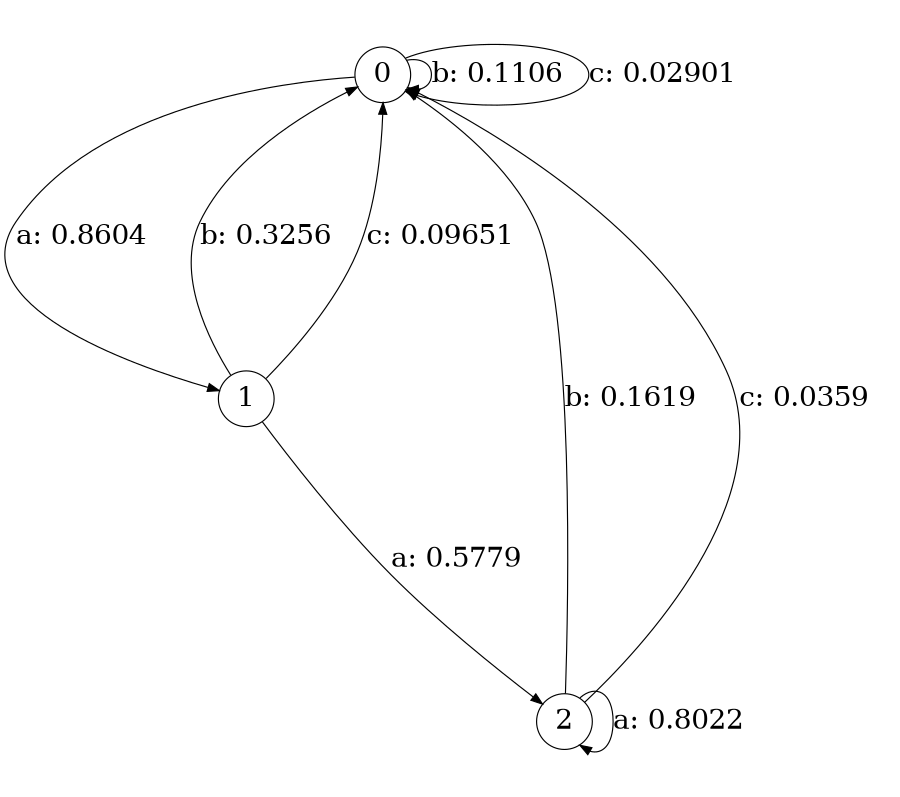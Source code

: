 digraph "d4-400nw-t0-cen-SML" {
size = "6,8.5";
ratio = "fill";
node [shape = circle];
node [fontsize = 24];
edge [fontsize = 24];
0 -> 1 [label = "a: 0.8604   "];
0 -> 0 [label = "b: 0.1106   "];
0 -> 0 [label = "c: 0.02901  "];
1 -> 2 [label = "a: 0.5779   "];
1 -> 0 [label = "b: 0.3256   "];
1 -> 0 [label = "c: 0.09651  "];
2 -> 2 [label = "a: 0.8022   "];
2 -> 0 [label = "b: 0.1619   "];
2 -> 0 [label = "c: 0.0359   "];
}